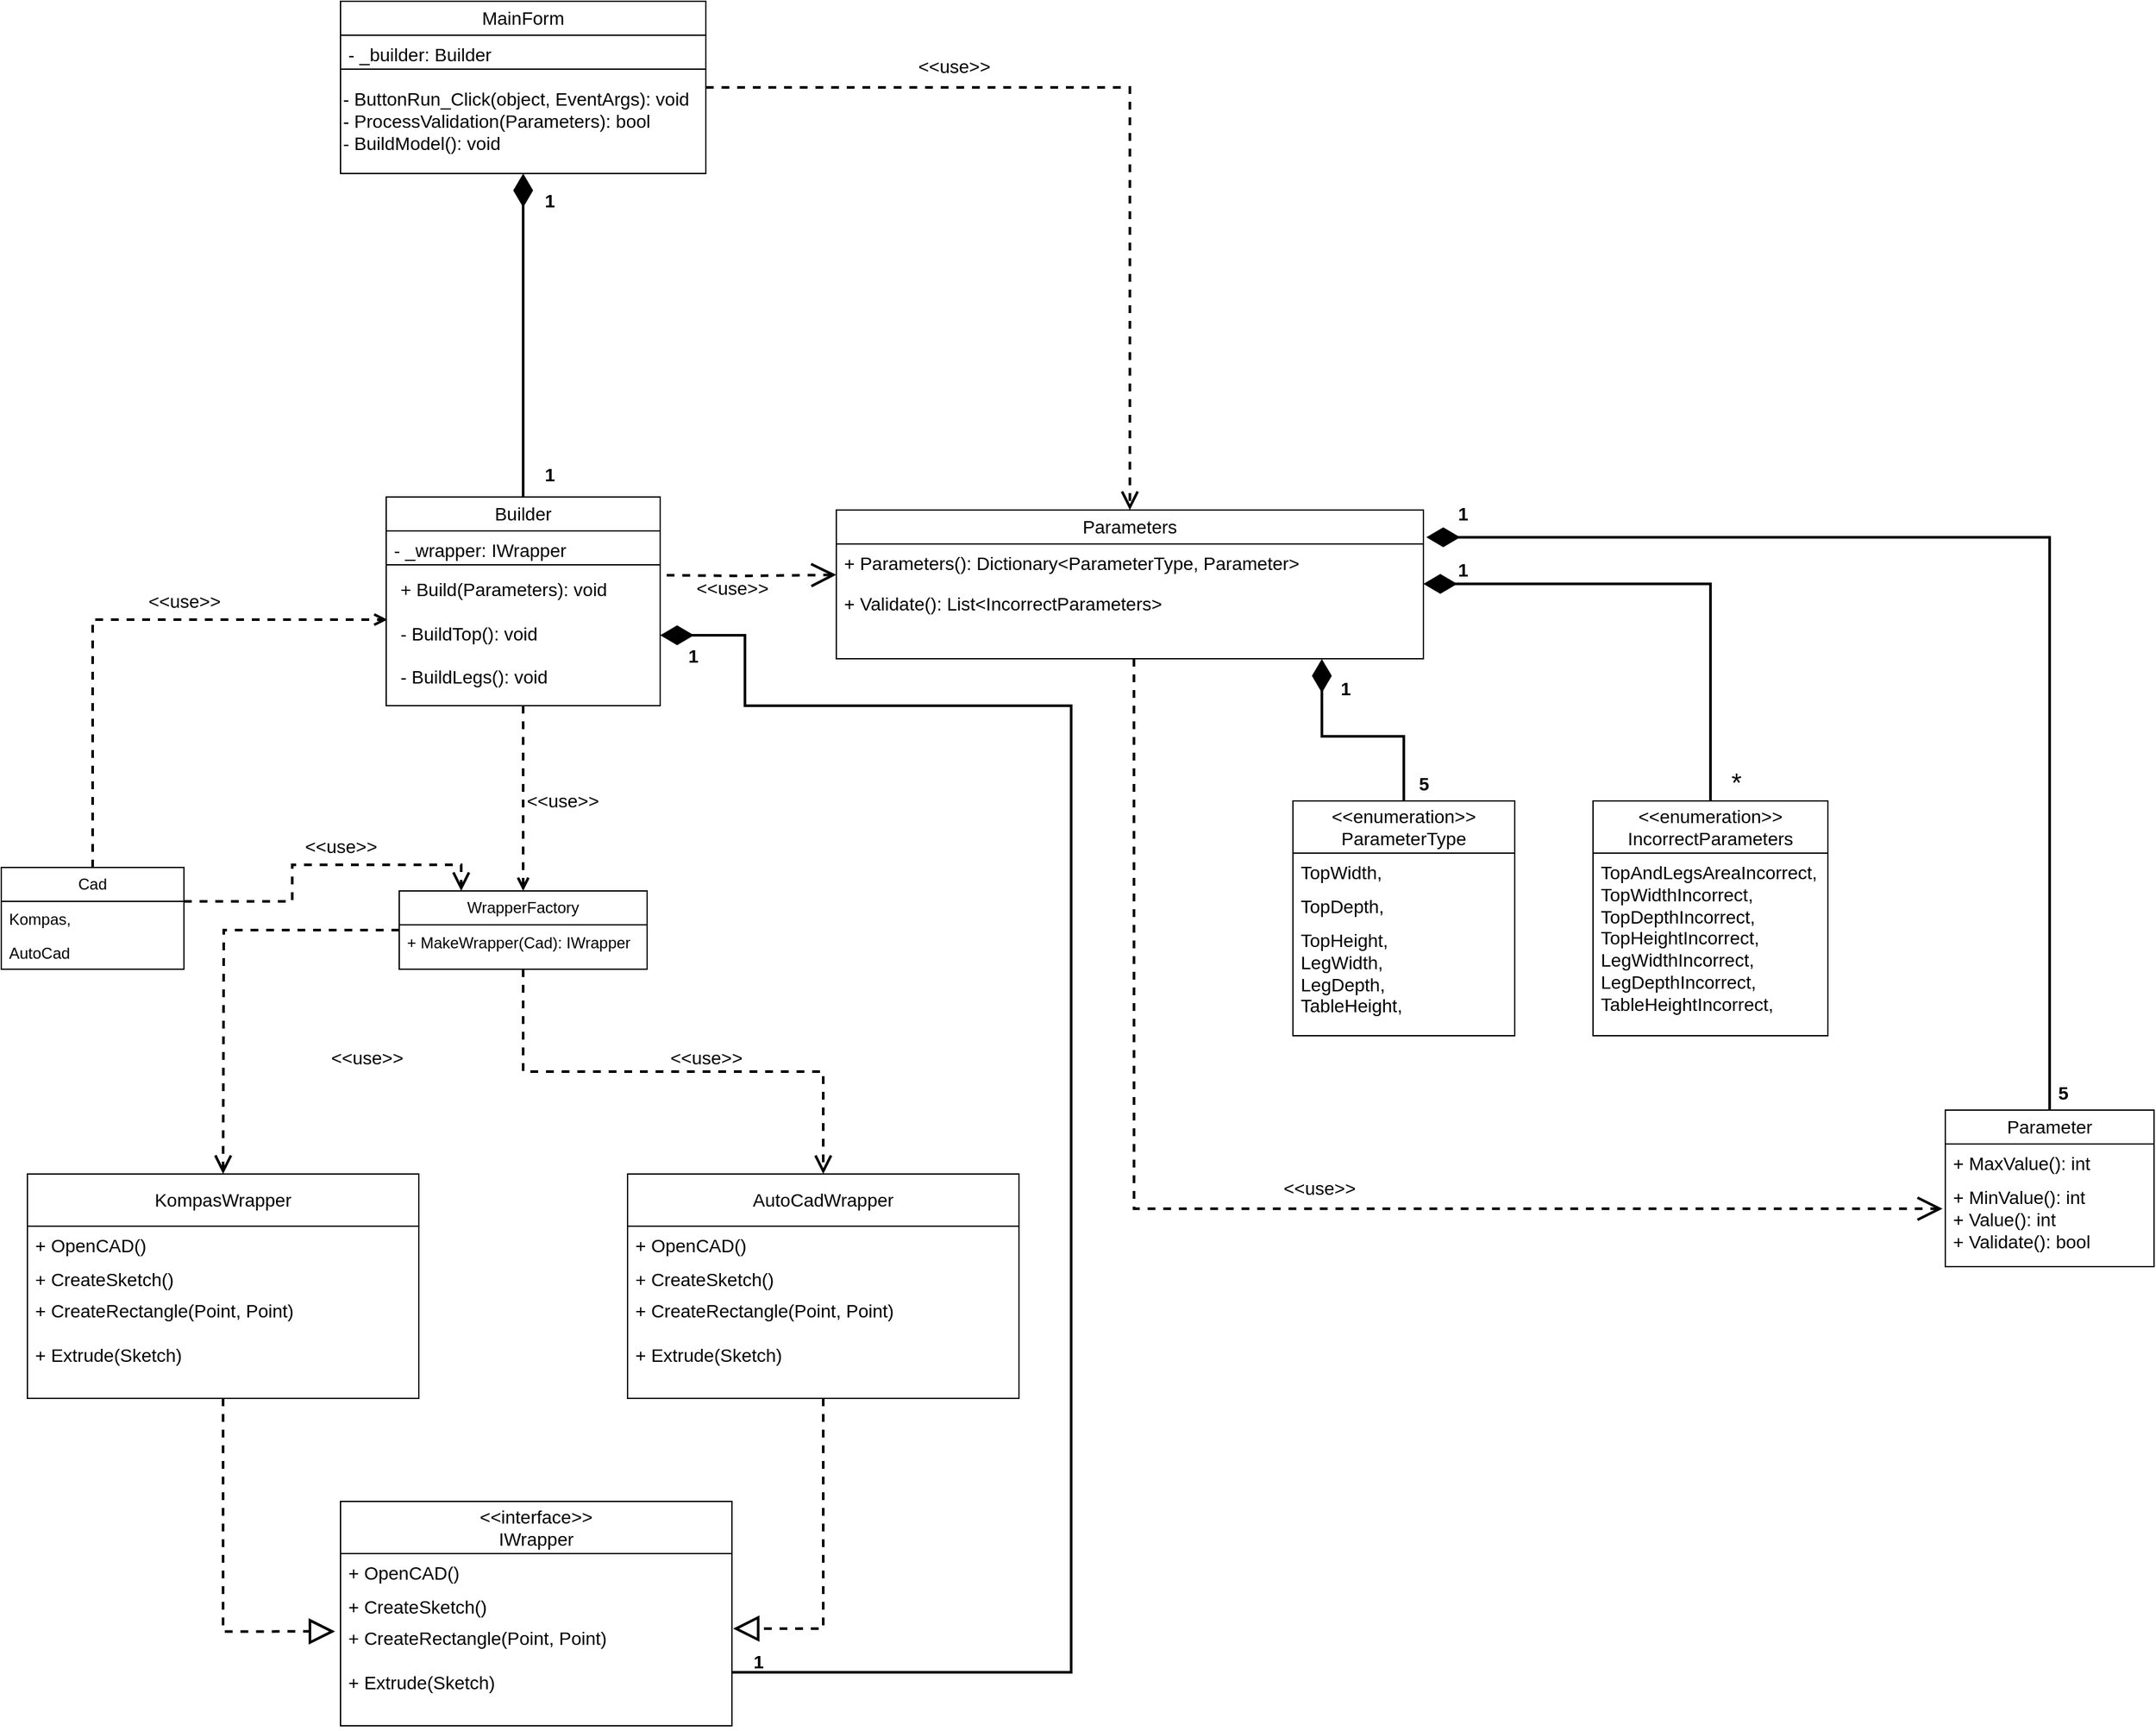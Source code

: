 <mxfile version="24.7.17">
  <diagram name="Страница — 1" id="_GvUe0sxVUc-ljBJi4vi">
    <mxGraphModel dx="2062" dy="1783" grid="1" gridSize="10" guides="1" tooltips="1" connect="1" arrows="1" fold="1" page="1" pageScale="1" pageWidth="827" pageHeight="1169" math="0" shadow="0">
      <root>
        <mxCell id="0" />
        <mxCell id="1" parent="0" />
        <mxCell id="PoCXjNP7LagrxDgm13DA-1" value="&amp;lt;&amp;lt;enumeration&amp;gt;&amp;gt;&lt;div style=&quot;font-size: 14px;&quot;&gt;ParameterType&lt;/div&gt;" style="swimlane;fontStyle=0;childLayout=stackLayout;horizontal=1;startSize=40;fillColor=none;horizontalStack=0;resizeParent=1;resizeParentMax=0;resizeLast=0;collapsible=1;marginBottom=0;whiteSpace=wrap;html=1;labelBackgroundColor=none;fontSize=14;" parent="1" vertex="1">
          <mxGeometry x="360" y="213" width="170" height="180" as="geometry">
            <mxRectangle x="610" y="150" width="140" height="40" as="alternateBounds" />
          </mxGeometry>
        </mxCell>
        <mxCell id="PoCXjNP7LagrxDgm13DA-2" value="TopWidth," style="text;strokeColor=none;fillColor=none;align=left;verticalAlign=top;spacingLeft=4;spacingRight=4;overflow=hidden;rotatable=0;points=[[0,0.5],[1,0.5]];portConstraint=eastwest;whiteSpace=wrap;html=1;fontSize=14;" parent="PoCXjNP7LagrxDgm13DA-1" vertex="1">
          <mxGeometry y="40" width="170" height="26" as="geometry" />
        </mxCell>
        <mxCell id="PoCXjNP7LagrxDgm13DA-3" value="TopDepth," style="text;strokeColor=none;fillColor=none;align=left;verticalAlign=top;spacingLeft=4;spacingRight=4;overflow=hidden;rotatable=0;points=[[0,0.5],[1,0.5]];portConstraint=eastwest;whiteSpace=wrap;html=1;fontSize=14;" parent="PoCXjNP7LagrxDgm13DA-1" vertex="1">
          <mxGeometry y="66" width="170" height="26" as="geometry" />
        </mxCell>
        <mxCell id="PoCXjNP7LagrxDgm13DA-4" value="&lt;div style=&quot;font-size: 14px;&quot;&gt;&lt;span style=&quot;background-color: initial; font-size: 14px;&quot;&gt;TopHeight,&lt;/span&gt;&lt;/div&gt;&lt;div style=&quot;font-size: 14px;&quot;&gt;LegWidth,&lt;div style=&quot;font-size: 14px;&quot;&gt;LegDepth,&lt;/div&gt;&lt;/div&gt;&lt;div style=&quot;font-size: 14px;&quot;&gt;TableHeight,&lt;/div&gt;" style="text;strokeColor=none;fillColor=none;align=left;verticalAlign=top;spacingLeft=4;spacingRight=4;overflow=hidden;rotatable=0;points=[[0,0.5],[1,0.5]];portConstraint=eastwest;whiteSpace=wrap;html=1;fontSize=14;" parent="PoCXjNP7LagrxDgm13DA-1" vertex="1">
          <mxGeometry y="92" width="170" height="88" as="geometry" />
        </mxCell>
        <mxCell id="PoCXjNP7LagrxDgm13DA-5" value="Parameter" style="swimlane;fontStyle=0;childLayout=stackLayout;horizontal=1;startSize=26;fillColor=none;horizontalStack=0;resizeParent=1;resizeParentMax=0;resizeLast=0;collapsible=1;marginBottom=0;whiteSpace=wrap;html=1;fontSize=14;" parent="1" vertex="1">
          <mxGeometry x="860" y="450" width="160" height="120" as="geometry">
            <mxRectangle x="590" y="450" width="110" height="30" as="alternateBounds" />
          </mxGeometry>
        </mxCell>
        <mxCell id="PoCXjNP7LagrxDgm13DA-7" value="+ MaxValue(): int" style="text;strokeColor=none;fillColor=none;align=left;verticalAlign=top;spacingLeft=4;spacingRight=4;overflow=hidden;rotatable=0;points=[[0,0.5],[1,0.5]];portConstraint=eastwest;whiteSpace=wrap;html=1;fontSize=14;" parent="PoCXjNP7LagrxDgm13DA-5" vertex="1">
          <mxGeometry y="26" width="160" height="26" as="geometry" />
        </mxCell>
        <mxCell id="PoCXjNP7LagrxDgm13DA-8" value="+ MinValue(): int&lt;div&gt;+ Value(): int&lt;/div&gt;&lt;div&gt;+ Validate(): bool&lt;/div&gt;" style="text;strokeColor=none;fillColor=none;align=left;verticalAlign=top;spacingLeft=4;spacingRight=4;overflow=hidden;rotatable=0;points=[[0,0.5],[1,0.5]];portConstraint=eastwest;whiteSpace=wrap;html=1;fontSize=14;" parent="PoCXjNP7LagrxDgm13DA-5" vertex="1">
          <mxGeometry y="52" width="160" height="68" as="geometry" />
        </mxCell>
        <mxCell id="PoCXjNP7LagrxDgm13DA-13" style="edgeStyle=orthogonalEdgeStyle;rounded=0;orthogonalLoop=1;jettySize=auto;html=1;entryX=-0.013;entryY=0.347;entryDx=0;entryDy=0;entryPerimeter=0;fontSize=14;strokeWidth=2;dashed=1;endArrow=open;endFill=0;endSize=15;exitX=0.507;exitY=1;exitDx=0;exitDy=0;exitPerimeter=0;" parent="1" source="PoCXjNP7LagrxDgm13DA-20" target="PoCXjNP7LagrxDgm13DA-8" edge="1">
          <mxGeometry relative="1" as="geometry">
            <mxPoint x="430" y="553" as="sourcePoint" />
          </mxGeometry>
        </mxCell>
        <mxCell id="PoCXjNP7LagrxDgm13DA-14" value="&amp;lt;&amp;lt;use&amp;gt;&amp;gt;" style="edgeLabel;html=1;align=center;verticalAlign=middle;resizable=0;points=[];fontSize=14;" parent="PoCXjNP7LagrxDgm13DA-13" vertex="1" connectable="0">
          <mxGeometry x="-0.272" y="-1" relative="1" as="geometry">
            <mxPoint x="143" y="27" as="offset" />
          </mxGeometry>
        </mxCell>
        <mxCell id="PoCXjNP7LagrxDgm13DA-18" value="Parameters" style="swimlane;fontStyle=0;childLayout=stackLayout;horizontal=1;startSize=26;fillColor=none;horizontalStack=0;resizeParent=1;resizeParentMax=0;resizeLast=0;collapsible=1;marginBottom=0;whiteSpace=wrap;html=1;fontSize=14;" parent="1" vertex="1">
          <mxGeometry x="10" y="-10" width="450" height="114" as="geometry" />
        </mxCell>
        <mxCell id="PoCXjNP7LagrxDgm13DA-20" value="+ Parameters(): Dictionary&amp;lt;ParameterType, Parameter&amp;gt;" style="text;strokeColor=none;fillColor=none;align=left;verticalAlign=top;spacingLeft=4;spacingRight=4;overflow=hidden;rotatable=0;points=[[0,0.5],[1,0.5]];portConstraint=eastwest;whiteSpace=wrap;html=1;fontSize=14;" parent="PoCXjNP7LagrxDgm13DA-18" vertex="1">
          <mxGeometry y="26" width="450" height="88" as="geometry" />
        </mxCell>
        <mxCell id="PoCXjNP7LagrxDgm13DA-25" style="edgeStyle=orthogonalEdgeStyle;rounded=0;orthogonalLoop=1;jettySize=auto;html=1;entryX=1.005;entryY=-0.058;entryDx=0;entryDy=0;entryPerimeter=0;strokeWidth=2;endArrow=diamondThin;endFill=1;endSize=20;" parent="1" source="PoCXjNP7LagrxDgm13DA-5" target="PoCXjNP7LagrxDgm13DA-20" edge="1">
          <mxGeometry relative="1" as="geometry" />
        </mxCell>
        <mxCell id="PoCXjNP7LagrxDgm13DA-26" value="5" style="text;align=center;fontStyle=1;verticalAlign=middle;spacingLeft=3;spacingRight=3;strokeColor=none;rotatable=0;points=[[0,0.5],[1,0.5]];portConstraint=eastwest;html=1;fontSize=14;" parent="1" vertex="1">
          <mxGeometry x="910" y="424" width="80" height="26" as="geometry" />
        </mxCell>
        <mxCell id="PoCXjNP7LagrxDgm13DA-27" value="1" style="text;align=center;fontStyle=1;verticalAlign=middle;spacingLeft=3;spacingRight=3;strokeColor=none;rotatable=0;points=[[0,0.5],[1,0.5]];portConstraint=eastwest;html=1;fontSize=14;" parent="1" vertex="1">
          <mxGeometry x="450" y="-20" width="80" height="26" as="geometry" />
        </mxCell>
        <mxCell id="3VKgxQNt9R2R6aNOcvrB-17" style="edgeStyle=orthogonalEdgeStyle;rounded=0;orthogonalLoop=1;jettySize=auto;html=1;entryX=0.5;entryY=0;entryDx=0;entryDy=0;strokeWidth=2;dashed=1;endArrow=open;endFill=0;" parent="1" source="PoCXjNP7LagrxDgm13DA-30" target="3VKgxQNt9R2R6aNOcvrB-1" edge="1">
          <mxGeometry relative="1" as="geometry" />
        </mxCell>
        <mxCell id="PoCXjNP7LagrxDgm13DA-30" value="Builder" style="swimlane;fontStyle=0;childLayout=stackLayout;horizontal=1;startSize=26;fillColor=none;horizontalStack=0;resizeParent=1;resizeParentMax=0;resizeLast=0;collapsible=1;marginBottom=0;whiteSpace=wrap;html=1;fontSize=14;" parent="1" vertex="1">
          <mxGeometry x="-335" y="-20" width="210" height="160" as="geometry" />
        </mxCell>
        <mxCell id="PoCXjNP7LagrxDgm13DA-31" value="- _wrapper: IWrapper" style="text;strokeColor=none;fillColor=none;align=left;verticalAlign=top;spacingLeft=4;spacingRight=4;overflow=hidden;rotatable=0;points=[[0,0.5],[1,0.5]];portConstraint=eastwest;whiteSpace=wrap;html=1;fontSize=14;" parent="PoCXjNP7LagrxDgm13DA-30" vertex="1">
          <mxGeometry y="26" width="210" height="26" as="geometry" />
        </mxCell>
        <mxCell id="PoCXjNP7LagrxDgm13DA-47" value="" style="html=1;whiteSpace=wrap;" parent="PoCXjNP7LagrxDgm13DA-30" vertex="1">
          <mxGeometry y="52" width="210" height="108" as="geometry" />
        </mxCell>
        <mxCell id="PoCXjNP7LagrxDgm13DA-34" style="edgeStyle=orthogonalEdgeStyle;rounded=0;orthogonalLoop=1;jettySize=auto;html=1;entryX=-0.003;entryY=0.894;entryDx=0;entryDy=0;entryPerimeter=0;dashed=1;strokeWidth=2;endArrow=open;endFill=0;endSize=15;" parent="1" edge="1">
          <mxGeometry relative="1" as="geometry">
            <mxPoint x="-120" y="40" as="sourcePoint" />
            <mxPoint x="10.0" y="39.654" as="targetPoint" />
          </mxGeometry>
        </mxCell>
        <mxCell id="PoCXjNP7LagrxDgm13DA-35" value="&amp;lt;&amp;lt;use&amp;gt;&amp;gt;" style="edgeLabel;html=1;align=center;verticalAlign=middle;resizable=0;points=[];fontSize=14;" parent="1" vertex="1" connectable="0">
          <mxGeometry x="-70" y="50.004" as="geometry" />
        </mxCell>
        <mxCell id="PoCXjNP7LagrxDgm13DA-40" style="edgeStyle=orthogonalEdgeStyle;rounded=0;orthogonalLoop=1;jettySize=auto;html=1;strokeWidth=2;endArrow=diamondThin;endFill=1;endSize=20;entryX=0.5;entryY=1;entryDx=0;entryDy=0;" parent="1" source="PoCXjNP7LagrxDgm13DA-30" target="PoCXjNP7LagrxDgm13DA-55" edge="1">
          <mxGeometry relative="1" as="geometry">
            <mxPoint x="-230" y="-180" as="targetPoint" />
          </mxGeometry>
        </mxCell>
        <mxCell id="PoCXjNP7LagrxDgm13DA-42" value="&amp;lt;&amp;lt;interface&amp;gt;&amp;gt;&lt;br&gt;IWrapper" style="swimlane;fontStyle=0;childLayout=stackLayout;horizontal=1;startSize=40;fillColor=none;horizontalStack=0;resizeParent=1;resizeParentMax=0;resizeLast=0;collapsible=1;marginBottom=0;whiteSpace=wrap;html=1;fontSize=14;" parent="1" vertex="1">
          <mxGeometry x="-370" y="750" width="300" height="172" as="geometry" />
        </mxCell>
        <mxCell id="PoCXjNP7LagrxDgm13DA-43" value="+ OpenCAD()" style="text;strokeColor=none;fillColor=none;align=left;verticalAlign=top;spacingLeft=4;spacingRight=4;overflow=hidden;rotatable=0;points=[[0,0.5],[1,0.5]];portConstraint=eastwest;whiteSpace=wrap;html=1;fontSize=14;" parent="PoCXjNP7LagrxDgm13DA-42" vertex="1">
          <mxGeometry y="40" width="300" height="26" as="geometry" />
        </mxCell>
        <mxCell id="PoCXjNP7LagrxDgm13DA-44" value="+ CreateSketch()" style="text;strokeColor=none;fillColor=none;align=left;verticalAlign=top;spacingLeft=4;spacingRight=4;overflow=hidden;rotatable=0;points=[[0,0.5],[1,0.5]];portConstraint=eastwest;whiteSpace=wrap;html=1;fontSize=14;" parent="PoCXjNP7LagrxDgm13DA-42" vertex="1">
          <mxGeometry y="66" width="300" height="24" as="geometry" />
        </mxCell>
        <mxCell id="PoCXjNP7LagrxDgm13DA-45" value="+ CreateRectangle(Point, Point)&lt;div&gt;&lt;br&gt;&lt;/div&gt;&lt;div&gt;+ Extrude(Sketch)&lt;/div&gt;" style="text;strokeColor=none;fillColor=none;align=left;verticalAlign=top;spacingLeft=4;spacingRight=4;overflow=hidden;rotatable=0;points=[[0,0.5],[1,0.5]];portConstraint=eastwest;whiteSpace=wrap;html=1;fontSize=14;" parent="PoCXjNP7LagrxDgm13DA-42" vertex="1">
          <mxGeometry y="90" width="300" height="82" as="geometry" />
        </mxCell>
        <mxCell id="iyFwf2g1BbEHtkNS71lu-4" style="edgeStyle=orthogonalEdgeStyle;rounded=0;orthogonalLoop=1;jettySize=auto;html=1;entryX=1;entryY=0.5;entryDx=0;entryDy=0;exitX=1;exitY=0.5;exitDx=0;exitDy=0;startArrow=diamondThin;startFill=1;endArrow=none;endFill=0;endSize=11;targetPerimeterSpacing=0;strokeWidth=2;sourcePerimeterSpacing=0;startSize=20;" parent="1" source="PoCXjNP7LagrxDgm13DA-47" target="PoCXjNP7LagrxDgm13DA-45" edge="1">
          <mxGeometry relative="1" as="geometry">
            <Array as="points">
              <mxPoint x="-60" y="86" />
              <mxPoint x="-60" y="140" />
              <mxPoint x="190" y="140" />
              <mxPoint x="190" y="881" />
            </Array>
          </mxGeometry>
        </mxCell>
        <mxCell id="PoCXjNP7LagrxDgm13DA-48" value="+ Build(Parameters): void&lt;div&gt;&lt;br&gt;&lt;/div&gt;&lt;div&gt;- BuildTop(): void&lt;/div&gt;&lt;div&gt;&lt;br&gt;&lt;/div&gt;&lt;div&gt;- BuildLegs(): void&lt;/div&gt;" style="text;strokeColor=none;fillColor=none;align=left;verticalAlign=top;spacingLeft=4;spacingRight=4;overflow=hidden;rotatable=0;points=[[0,0.5],[1,0.5]];portConstraint=eastwest;whiteSpace=wrap;html=1;fontSize=14;" parent="1" vertex="1">
          <mxGeometry x="-330" y="36" width="200" height="104" as="geometry" />
        </mxCell>
        <mxCell id="iyFwf2g1BbEHtkNS71lu-2" style="edgeStyle=orthogonalEdgeStyle;rounded=0;orthogonalLoop=1;jettySize=auto;html=1;entryX=0.5;entryY=0;entryDx=0;entryDy=0;strokeWidth=2;dashed=1;endArrow=open;endFill=0;endSize=10;" parent="1" source="PoCXjNP7LagrxDgm13DA-55" target="PoCXjNP7LagrxDgm13DA-18" edge="1">
          <mxGeometry relative="1" as="geometry" />
        </mxCell>
        <mxCell id="PoCXjNP7LagrxDgm13DA-55" value="MainForm" style="swimlane;fontStyle=0;childLayout=stackLayout;horizontal=1;startSize=26;fillColor=none;horizontalStack=0;resizeParent=1;resizeParentMax=0;resizeLast=0;collapsible=1;marginBottom=0;whiteSpace=wrap;html=1;fontSize=14;" parent="1" vertex="1">
          <mxGeometry x="-370" y="-400" width="280" height="132" as="geometry" />
        </mxCell>
        <mxCell id="PoCXjNP7LagrxDgm13DA-56" value="- _builder: Builder" style="text;strokeColor=none;fillColor=none;align=left;verticalAlign=top;spacingLeft=4;spacingRight=4;overflow=hidden;rotatable=0;points=[[0,0.5],[1,0.5]];portConstraint=eastwest;whiteSpace=wrap;html=1;fontSize=14;" parent="PoCXjNP7LagrxDgm13DA-55" vertex="1">
          <mxGeometry y="26" width="280" height="26" as="geometry" />
        </mxCell>
        <mxCell id="PoCXjNP7LagrxDgm13DA-58" value="- ButtonRun_Click(object, EventArgs): void&lt;br&gt;- ProcessValidation(Parameters): bool&lt;div&gt;- BuildModel(): void&lt;/div&gt;" style="html=1;whiteSpace=wrap;align=left;fontSize=14;" parent="PoCXjNP7LagrxDgm13DA-55" vertex="1">
          <mxGeometry y="52" width="280" height="80" as="geometry" />
        </mxCell>
        <mxCell id="PoCXjNP7LagrxDgm13DA-64" value="1" style="text;align=center;fontStyle=1;verticalAlign=middle;spacingLeft=3;spacingRight=3;strokeColor=none;rotatable=0;points=[[0,0.5],[1,0.5]];portConstraint=eastwest;html=1;fontSize=14;" parent="1" vertex="1">
          <mxGeometry x="-250" y="-50" width="80" height="26" as="geometry" />
        </mxCell>
        <mxCell id="PoCXjNP7LagrxDgm13DA-65" value="1" style="text;align=center;fontStyle=1;verticalAlign=middle;spacingLeft=3;spacingRight=3;strokeColor=none;rotatable=0;points=[[0,0.5],[1,0.5]];portConstraint=eastwest;html=1;fontSize=14;" parent="1" vertex="1">
          <mxGeometry x="-250" y="-260" width="80" height="26" as="geometry" />
        </mxCell>
        <mxCell id="ReBuMeNeadvC9PKwHi04-1" value="&lt;div&gt;&lt;br&gt;&lt;/div&gt;+ Validate(): List&amp;lt;IncorrectParameters&amp;gt;" style="text;strokeColor=none;fillColor=none;align=left;verticalAlign=top;spacingLeft=4;spacingRight=4;overflow=hidden;rotatable=0;points=[[0,0.5],[1,0.5]];portConstraint=eastwest;whiteSpace=wrap;html=1;fontSize=14;" parent="1" vertex="1">
          <mxGeometry x="10" y="30" width="290" height="85" as="geometry" />
        </mxCell>
        <mxCell id="ReBuMeNeadvC9PKwHi04-2" value="KompasWrapper" style="swimlane;fontStyle=0;childLayout=stackLayout;horizontal=1;startSize=40;fillColor=none;horizontalStack=0;resizeParent=1;resizeParentMax=0;resizeLast=0;collapsible=1;marginBottom=0;whiteSpace=wrap;html=1;fontSize=14;" parent="1" vertex="1">
          <mxGeometry x="-610" y="499" width="300" height="172" as="geometry" />
        </mxCell>
        <mxCell id="ReBuMeNeadvC9PKwHi04-3" value="+ OpenCAD()" style="text;strokeColor=none;fillColor=none;align=left;verticalAlign=top;spacingLeft=4;spacingRight=4;overflow=hidden;rotatable=0;points=[[0,0.5],[1,0.5]];portConstraint=eastwest;whiteSpace=wrap;html=1;fontSize=14;" parent="ReBuMeNeadvC9PKwHi04-2" vertex="1">
          <mxGeometry y="40" width="300" height="26" as="geometry" />
        </mxCell>
        <mxCell id="ReBuMeNeadvC9PKwHi04-4" value="+ CreateSketch()" style="text;strokeColor=none;fillColor=none;align=left;verticalAlign=top;spacingLeft=4;spacingRight=4;overflow=hidden;rotatable=0;points=[[0,0.5],[1,0.5]];portConstraint=eastwest;whiteSpace=wrap;html=1;fontSize=14;" parent="ReBuMeNeadvC9PKwHi04-2" vertex="1">
          <mxGeometry y="66" width="300" height="24" as="geometry" />
        </mxCell>
        <mxCell id="ReBuMeNeadvC9PKwHi04-5" value="+ CreateRectangle(Point, Point)&lt;div&gt;&lt;br&gt;&lt;/div&gt;&lt;div&gt;+ Extrude(Sketch)&lt;/div&gt;" style="text;strokeColor=none;fillColor=none;align=left;verticalAlign=top;spacingLeft=4;spacingRight=4;overflow=hidden;rotatable=0;points=[[0,0.5],[1,0.5]];portConstraint=eastwest;whiteSpace=wrap;html=1;fontSize=14;" parent="ReBuMeNeadvC9PKwHi04-2" vertex="1">
          <mxGeometry y="90" width="300" height="82" as="geometry" />
        </mxCell>
        <mxCell id="ReBuMeNeadvC9PKwHi04-6" value="AutoCadWrapper" style="swimlane;fontStyle=0;childLayout=stackLayout;horizontal=1;startSize=40;fillColor=none;horizontalStack=0;resizeParent=1;resizeParentMax=0;resizeLast=0;collapsible=1;marginBottom=0;whiteSpace=wrap;html=1;fontSize=14;" parent="1" vertex="1">
          <mxGeometry x="-150" y="499" width="300" height="172" as="geometry" />
        </mxCell>
        <mxCell id="ReBuMeNeadvC9PKwHi04-7" value="+ OpenCAD()" style="text;strokeColor=none;fillColor=none;align=left;verticalAlign=top;spacingLeft=4;spacingRight=4;overflow=hidden;rotatable=0;points=[[0,0.5],[1,0.5]];portConstraint=eastwest;whiteSpace=wrap;html=1;fontSize=14;" parent="ReBuMeNeadvC9PKwHi04-6" vertex="1">
          <mxGeometry y="40" width="300" height="26" as="geometry" />
        </mxCell>
        <mxCell id="ReBuMeNeadvC9PKwHi04-8" value="+ CreateSketch()" style="text;strokeColor=none;fillColor=none;align=left;verticalAlign=top;spacingLeft=4;spacingRight=4;overflow=hidden;rotatable=0;points=[[0,0.5],[1,0.5]];portConstraint=eastwest;whiteSpace=wrap;html=1;fontSize=14;" parent="ReBuMeNeadvC9PKwHi04-6" vertex="1">
          <mxGeometry y="66" width="300" height="24" as="geometry" />
        </mxCell>
        <mxCell id="ReBuMeNeadvC9PKwHi04-9" value="+ CreateRectangle(Point, Point)&lt;div&gt;&lt;br&gt;&lt;/div&gt;&lt;div&gt;+ Extrude(Sketch)&lt;/div&gt;" style="text;strokeColor=none;fillColor=none;align=left;verticalAlign=top;spacingLeft=4;spacingRight=4;overflow=hidden;rotatable=0;points=[[0,0.5],[1,0.5]];portConstraint=eastwest;whiteSpace=wrap;html=1;fontSize=14;" parent="ReBuMeNeadvC9PKwHi04-6" vertex="1">
          <mxGeometry y="90" width="300" height="82" as="geometry" />
        </mxCell>
        <mxCell id="ReBuMeNeadvC9PKwHi04-10" style="edgeStyle=orthogonalEdgeStyle;rounded=0;orthogonalLoop=1;jettySize=auto;html=1;entryX=-0.014;entryY=0.118;entryDx=0;entryDy=0;entryPerimeter=0;strokeWidth=2;endArrow=block;endFill=0;endSize=15;dashed=1;" parent="1" source="ReBuMeNeadvC9PKwHi04-2" target="PoCXjNP7LagrxDgm13DA-45" edge="1">
          <mxGeometry relative="1" as="geometry" />
        </mxCell>
        <mxCell id="ReBuMeNeadvC9PKwHi04-11" style="edgeStyle=orthogonalEdgeStyle;rounded=0;orthogonalLoop=1;jettySize=auto;html=1;entryX=1.003;entryY=0.092;entryDx=0;entryDy=0;entryPerimeter=0;dashed=1;strokeWidth=2;endArrow=block;endFill=0;endSize=15;" parent="1" source="ReBuMeNeadvC9PKwHi04-6" target="PoCXjNP7LagrxDgm13DA-45" edge="1">
          <mxGeometry relative="1" as="geometry" />
        </mxCell>
        <mxCell id="3VKgxQNt9R2R6aNOcvrB-13" style="edgeStyle=orthogonalEdgeStyle;rounded=0;orthogonalLoop=1;jettySize=auto;html=1;entryX=0.5;entryY=0;entryDx=0;entryDy=0;strokeWidth=2;dashed=1;endArrow=open;endFill=0;endSize=10;" parent="1" source="3VKgxQNt9R2R6aNOcvrB-1" target="ReBuMeNeadvC9PKwHi04-6" edge="1">
          <mxGeometry relative="1" as="geometry" />
        </mxCell>
        <mxCell id="3VKgxQNt9R2R6aNOcvrB-15" style="edgeStyle=orthogonalEdgeStyle;rounded=0;orthogonalLoop=1;jettySize=auto;html=1;strokeWidth=2;dashed=1;endArrow=open;endFill=0;endSize=10;" parent="1" source="3VKgxQNt9R2R6aNOcvrB-1" edge="1">
          <mxGeometry relative="1" as="geometry">
            <mxPoint x="-460" y="499" as="targetPoint" />
          </mxGeometry>
        </mxCell>
        <mxCell id="3VKgxQNt9R2R6aNOcvrB-1" value="WrapperFactory" style="swimlane;fontStyle=0;childLayout=stackLayout;horizontal=1;startSize=26;fillColor=none;horizontalStack=0;resizeParent=1;resizeParentMax=0;resizeLast=0;collapsible=1;marginBottom=0;whiteSpace=wrap;html=1;" parent="1" vertex="1">
          <mxGeometry x="-325" y="282" width="190" height="60" as="geometry" />
        </mxCell>
        <mxCell id="3VKgxQNt9R2R6aNOcvrB-3" value="+ MakeWrapper(Cad): IWrapper" style="text;strokeColor=none;fillColor=none;align=left;verticalAlign=top;spacingLeft=4;spacingRight=4;overflow=hidden;rotatable=0;points=[[0,0.5],[1,0.5]];portConstraint=eastwest;whiteSpace=wrap;html=1;" parent="3VKgxQNt9R2R6aNOcvrB-1" vertex="1">
          <mxGeometry y="26" width="190" height="34" as="geometry" />
        </mxCell>
        <mxCell id="3VKgxQNt9R2R6aNOcvrB-5" value="Cad" style="swimlane;fontStyle=0;childLayout=stackLayout;horizontal=1;startSize=26;fillColor=none;horizontalStack=0;resizeParent=1;resizeParentMax=0;resizeLast=0;collapsible=1;marginBottom=0;whiteSpace=wrap;html=1;" parent="1" vertex="1">
          <mxGeometry x="-630" y="264" width="140" height="78" as="geometry" />
        </mxCell>
        <mxCell id="3VKgxQNt9R2R6aNOcvrB-6" value="Kompas," style="text;strokeColor=none;fillColor=none;align=left;verticalAlign=top;spacingLeft=4;spacingRight=4;overflow=hidden;rotatable=0;points=[[0,0.5],[1,0.5]];portConstraint=eastwest;whiteSpace=wrap;html=1;" parent="3VKgxQNt9R2R6aNOcvrB-5" vertex="1">
          <mxGeometry y="26" width="140" height="26" as="geometry" />
        </mxCell>
        <mxCell id="3VKgxQNt9R2R6aNOcvrB-7" value="AutoCad" style="text;strokeColor=none;fillColor=none;align=left;verticalAlign=top;spacingLeft=4;spacingRight=4;overflow=hidden;rotatable=0;points=[[0,0.5],[1,0.5]];portConstraint=eastwest;whiteSpace=wrap;html=1;" parent="3VKgxQNt9R2R6aNOcvrB-5" vertex="1">
          <mxGeometry y="52" width="140" height="26" as="geometry" />
        </mxCell>
        <mxCell id="3VKgxQNt9R2R6aNOcvrB-9" style="edgeStyle=orthogonalEdgeStyle;rounded=0;orthogonalLoop=1;jettySize=auto;html=1;entryX=-0.02;entryY=0.365;entryDx=0;entryDy=0;entryPerimeter=0;dashed=1;strokeWidth=2;endArrow=open;endFill=0;" parent="1" source="3VKgxQNt9R2R6aNOcvrB-5" target="PoCXjNP7LagrxDgm13DA-48" edge="1">
          <mxGeometry relative="1" as="geometry" />
        </mxCell>
        <mxCell id="3VKgxQNt9R2R6aNOcvrB-10" value="&amp;lt;&amp;lt;use&amp;gt;&amp;gt;" style="edgeLabel;html=1;align=center;verticalAlign=middle;resizable=0;points=[];fontSize=14;" parent="1" vertex="1" connectable="0">
          <mxGeometry x="-490" y="60.004" as="geometry" />
        </mxCell>
        <mxCell id="3VKgxQNt9R2R6aNOcvrB-11" style="edgeStyle=orthogonalEdgeStyle;rounded=0;orthogonalLoop=1;jettySize=auto;html=1;entryX=0.25;entryY=0;entryDx=0;entryDy=0;strokeWidth=2;dashed=1;endArrow=open;endFill=0;endSize=10;" parent="1" source="3VKgxQNt9R2R6aNOcvrB-6" target="3VKgxQNt9R2R6aNOcvrB-1" edge="1">
          <mxGeometry relative="1" as="geometry">
            <Array as="points">
              <mxPoint x="-407" y="290" />
              <mxPoint x="-407" y="262" />
              <mxPoint x="-277" y="262" />
            </Array>
          </mxGeometry>
        </mxCell>
        <mxCell id="3VKgxQNt9R2R6aNOcvrB-12" value="&amp;lt;&amp;lt;use&amp;gt;&amp;gt;" style="edgeLabel;html=1;align=center;verticalAlign=middle;resizable=0;points=[];fontSize=14;" parent="1" vertex="1" connectable="0">
          <mxGeometry y="36.004" as="geometry">
            <mxPoint x="-370" y="212" as="offset" />
          </mxGeometry>
        </mxCell>
        <mxCell id="3VKgxQNt9R2R6aNOcvrB-14" value="&amp;lt;&amp;lt;use&amp;gt;&amp;gt;" style="edgeLabel;html=1;align=center;verticalAlign=middle;resizable=0;points=[];fontSize=14;" parent="1" vertex="1" connectable="0">
          <mxGeometry x="-90" y="410.004" as="geometry" />
        </mxCell>
        <mxCell id="3VKgxQNt9R2R6aNOcvrB-16" value="&amp;lt;&amp;lt;use&amp;gt;&amp;gt;" style="edgeLabel;html=1;align=center;verticalAlign=middle;resizable=0;points=[];fontSize=14;" parent="1" vertex="1" connectable="0">
          <mxGeometry x="-350" y="410.004" as="geometry" />
        </mxCell>
        <mxCell id="3VKgxQNt9R2R6aNOcvrB-18" value="&amp;lt;&amp;lt;use&amp;gt;&amp;gt;" style="edgeLabel;html=1;align=center;verticalAlign=middle;resizable=0;points=[];fontSize=14;" parent="1" vertex="1" connectable="0">
          <mxGeometry x="-200" y="213.004" as="geometry" />
        </mxCell>
        <mxCell id="iyFwf2g1BbEHtkNS71lu-3" value="&amp;lt;&amp;lt;use&amp;gt;&amp;gt;" style="edgeLabel;html=1;align=center;verticalAlign=middle;resizable=0;points=[];fontSize=14;" parent="1" vertex="1" connectable="0">
          <mxGeometry x="100" y="-349.996" as="geometry" />
        </mxCell>
        <mxCell id="iyFwf2g1BbEHtkNS71lu-6" value="1" style="text;align=center;fontStyle=1;verticalAlign=middle;spacingLeft=3;spacingRight=3;strokeColor=none;rotatable=0;points=[[0,0.5],[1,0.5]];portConstraint=eastwest;html=1;fontSize=14;" parent="1" vertex="1">
          <mxGeometry x="-140" y="89" width="80" height="26" as="geometry" />
        </mxCell>
        <mxCell id="iyFwf2g1BbEHtkNS71lu-7" value="1" style="text;align=center;fontStyle=1;verticalAlign=middle;spacingLeft=3;spacingRight=3;strokeColor=none;rotatable=0;points=[[0,0.5],[1,0.5]];portConstraint=eastwest;html=1;fontSize=14;" parent="1" vertex="1">
          <mxGeometry x="-90" y="860" width="80" height="26" as="geometry" />
        </mxCell>
        <mxCell id="iyFwf2g1BbEHtkNS71lu-8" value="&amp;lt;&amp;lt;enumeration&amp;gt;&amp;gt;&lt;div style=&quot;font-size: 14px;&quot;&gt;&lt;span style=&quot;text-align: left;&quot;&gt;IncorrectParameters&lt;/span&gt;&lt;/div&gt;" style="swimlane;fontStyle=0;childLayout=stackLayout;horizontal=1;startSize=40;fillColor=none;horizontalStack=0;resizeParent=1;resizeParentMax=0;resizeLast=0;collapsible=1;marginBottom=0;whiteSpace=wrap;html=1;labelBackgroundColor=none;fontSize=14;" parent="1" vertex="1">
          <mxGeometry x="590" y="213" width="180" height="180" as="geometry">
            <mxRectangle x="610" y="150" width="140" height="40" as="alternateBounds" />
          </mxGeometry>
        </mxCell>
        <mxCell id="iyFwf2g1BbEHtkNS71lu-9" value="TopAndLegsAreaIncorrect,&lt;div&gt;TopWidthIncorrect,&lt;/div&gt;&lt;div&gt;TopDepthIncorrect,&lt;/div&gt;&lt;div&gt;TopHeightIncorrect,&lt;/div&gt;&lt;div&gt;LegWidthIncorrect,&lt;/div&gt;&lt;div&gt;LegDepthIncorrect,&lt;/div&gt;&lt;div&gt;TableHeightIncorrect,&lt;br&gt;&lt;div&gt;&lt;br&gt;&lt;/div&gt;&lt;/div&gt;" style="text;strokeColor=none;fillColor=none;align=left;verticalAlign=top;spacingLeft=4;spacingRight=4;overflow=hidden;rotatable=0;points=[[0,0.5],[1,0.5]];portConstraint=eastwest;whiteSpace=wrap;html=1;fontSize=14;" parent="iyFwf2g1BbEHtkNS71lu-8" vertex="1">
          <mxGeometry y="40" width="180" height="140" as="geometry" />
        </mxCell>
        <mxCell id="4RymcNwmmyDTlfurIBTW-1" style="edgeStyle=orthogonalEdgeStyle;rounded=0;orthogonalLoop=1;jettySize=auto;html=1;entryX=1;entryY=0.348;entryDx=0;entryDy=0;entryPerimeter=0;strokeWidth=2;endArrow=diamondThin;endFill=1;endSize=20;" edge="1" parent="1" source="iyFwf2g1BbEHtkNS71lu-8" target="PoCXjNP7LagrxDgm13DA-20">
          <mxGeometry relative="1" as="geometry" />
        </mxCell>
        <mxCell id="4RymcNwmmyDTlfurIBTW-2" style="edgeStyle=orthogonalEdgeStyle;rounded=0;orthogonalLoop=1;jettySize=auto;html=1;entryX=0.827;entryY=1.002;entryDx=0;entryDy=0;entryPerimeter=0;strokeWidth=2;endArrow=diamondThin;endFill=1;endSize=20;" edge="1" parent="1" source="PoCXjNP7LagrxDgm13DA-1" target="PoCXjNP7LagrxDgm13DA-20">
          <mxGeometry relative="1" as="geometry" />
        </mxCell>
        <mxCell id="4RymcNwmmyDTlfurIBTW-3" value="1" style="text;align=center;fontStyle=1;verticalAlign=middle;spacingLeft=3;spacingRight=3;strokeColor=none;rotatable=0;points=[[0,0.5],[1,0.5]];portConstraint=eastwest;html=1;fontSize=14;" vertex="1" parent="1">
          <mxGeometry x="360" y="114" width="80" height="26" as="geometry" />
        </mxCell>
        <mxCell id="4RymcNwmmyDTlfurIBTW-4" value="1" style="text;align=center;fontStyle=1;verticalAlign=middle;spacingLeft=3;spacingRight=3;strokeColor=none;rotatable=0;points=[[0,0.5],[1,0.5]];portConstraint=eastwest;html=1;fontSize=14;" vertex="1" parent="1">
          <mxGeometry x="450" y="23" width="80" height="26" as="geometry" />
        </mxCell>
        <mxCell id="4RymcNwmmyDTlfurIBTW-5" value="5" style="text;align=center;fontStyle=1;verticalAlign=middle;spacingLeft=3;spacingRight=3;strokeColor=none;rotatable=0;points=[[0,0.5],[1,0.5]];portConstraint=eastwest;html=1;fontSize=14;" vertex="1" parent="1">
          <mxGeometry x="420" y="187" width="80" height="26" as="geometry" />
        </mxCell>
        <mxCell id="4RymcNwmmyDTlfurIBTW-6" value="&lt;font style=&quot;font-size: 20px;&quot;&gt;*&lt;/font&gt;" style="text;html=1;align=center;verticalAlign=middle;whiteSpace=wrap;rounded=0;" vertex="1" parent="1">
          <mxGeometry x="670" y="183" width="60" height="30" as="geometry" />
        </mxCell>
      </root>
    </mxGraphModel>
  </diagram>
</mxfile>
